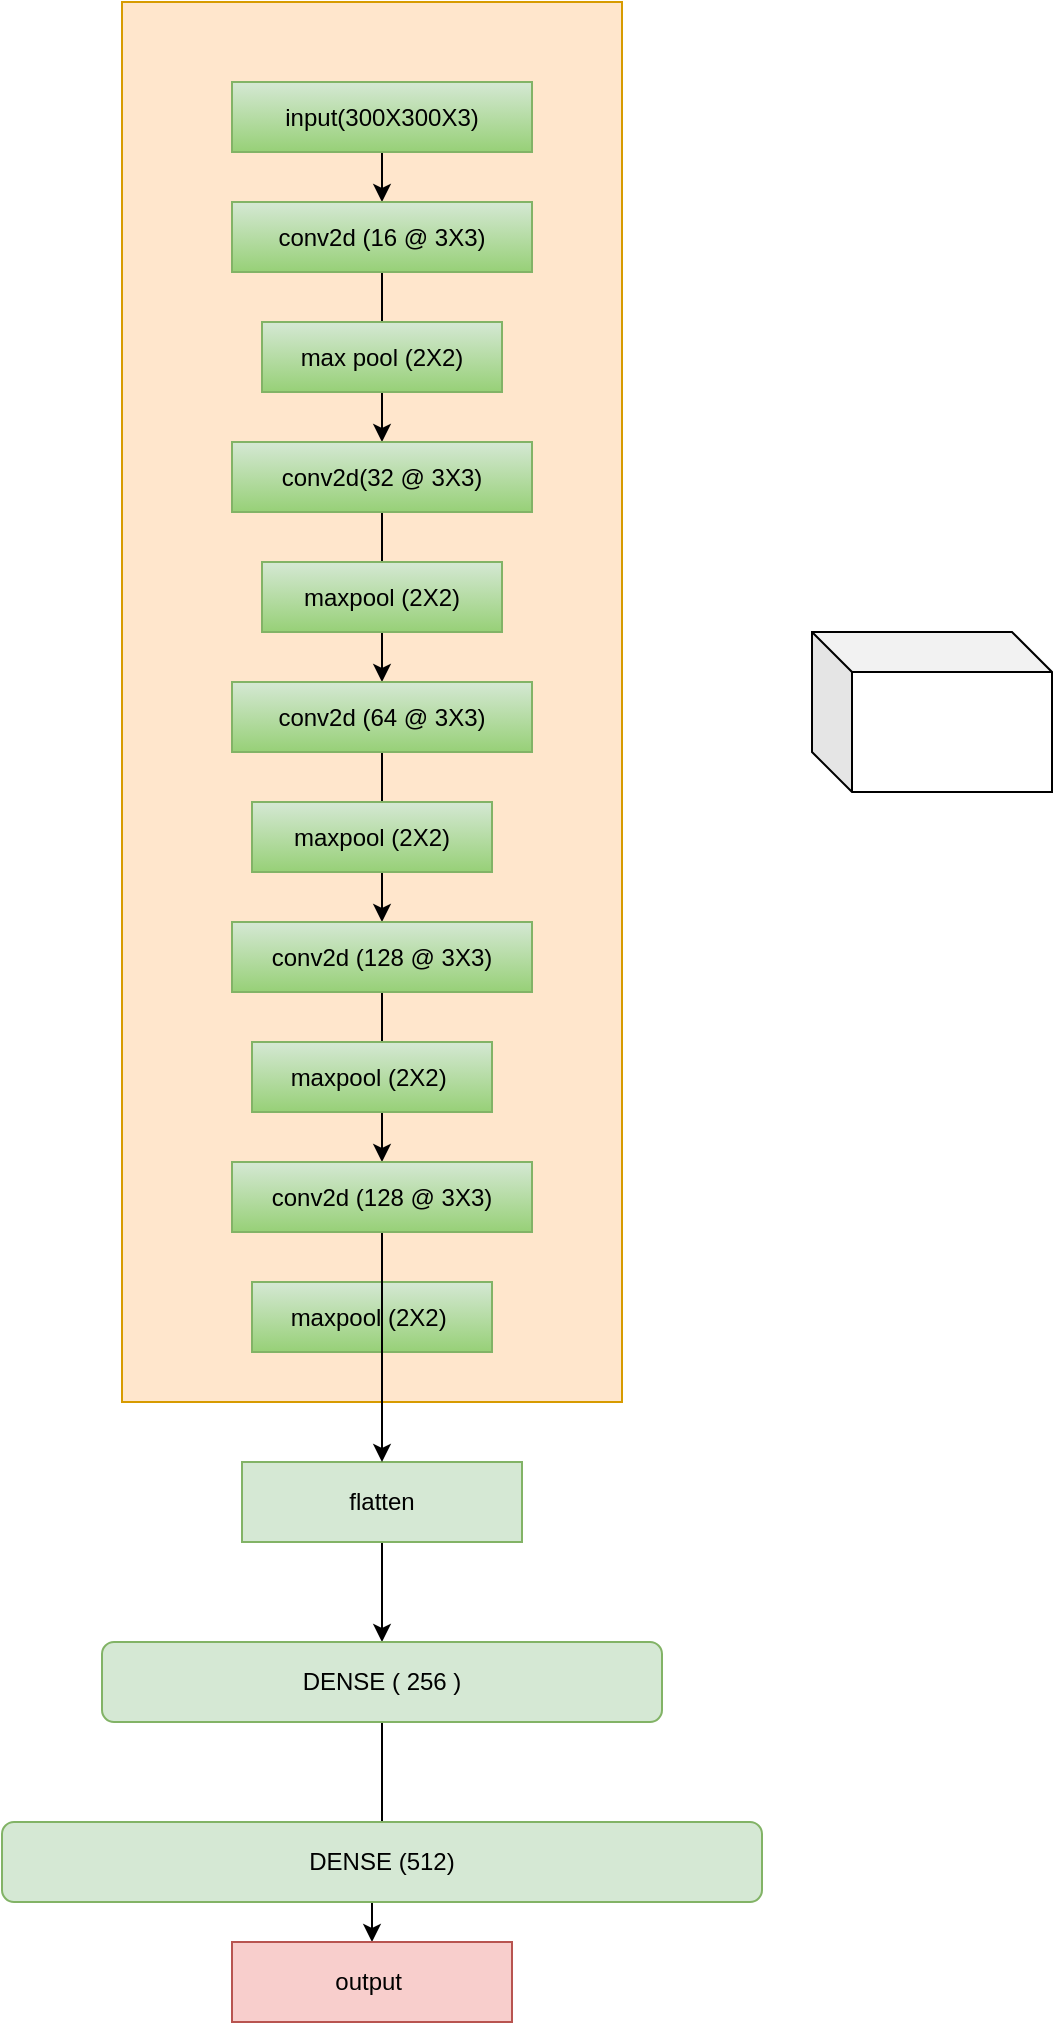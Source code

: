 <mxfile version="26.2.14">
  <diagram name="Page-1" id="5LJKOJJYJkIzFEjcvx2G">
    <mxGraphModel dx="808" dy="413" grid="1" gridSize="10" guides="1" tooltips="1" connect="1" arrows="1" fold="1" page="1" pageScale="1" pageWidth="850" pageHeight="1100" math="0" shadow="0">
      <root>
        <mxCell id="0" />
        <mxCell id="1" parent="0" />
        <mxCell id="scA_LDVuSowCx7-Pzy7q-1" value="" style="rounded=0;whiteSpace=wrap;html=1;fillColor=#ffe6cc;strokeColor=#d79b00;" parent="1" vertex="1">
          <mxGeometry x="185" y="60" width="250" height="700" as="geometry" />
        </mxCell>
        <mxCell id="N0RZ98qjH66wWmyS8YTS-20" style="edgeStyle=orthogonalEdgeStyle;rounded=0;orthogonalLoop=1;jettySize=auto;html=1;exitX=0.5;exitY=1;exitDx=0;exitDy=0;entryX=0.5;entryY=0;entryDx=0;entryDy=0;" edge="1" parent="1" source="scA_LDVuSowCx7-Pzy7q-5" target="scA_LDVuSowCx7-Pzy7q-8">
          <mxGeometry relative="1" as="geometry" />
        </mxCell>
        <mxCell id="scA_LDVuSowCx7-Pzy7q-5" value="input(300X300X3)" style="rounded=0;whiteSpace=wrap;html=1;fillColor=#d5e8d4;strokeColor=#82b366;gradientColor=#97d077;" parent="1" vertex="1">
          <mxGeometry x="240" y="100" width="150" height="35" as="geometry" />
        </mxCell>
        <mxCell id="N0RZ98qjH66wWmyS8YTS-21" value="" style="edgeStyle=orthogonalEdgeStyle;rounded=0;orthogonalLoop=1;jettySize=auto;html=1;" edge="1" parent="1" source="scA_LDVuSowCx7-Pzy7q-8" target="scA_LDVuSowCx7-Pzy7q-10">
          <mxGeometry relative="1" as="geometry" />
        </mxCell>
        <mxCell id="scA_LDVuSowCx7-Pzy7q-8" value="conv2d (16 @ 3X3)" style="rounded=0;whiteSpace=wrap;html=1;fillColor=#d5e8d4;strokeColor=#82b366;gradientColor=#97d077;" parent="1" vertex="1">
          <mxGeometry x="240" y="160" width="150" height="35" as="geometry" />
        </mxCell>
        <mxCell id="scA_LDVuSowCx7-Pzy7q-9" value="max pool (2X2)" style="rounded=0;whiteSpace=wrap;html=1;fillColor=#d5e8d4;strokeColor=#82b366;gradientColor=#97d077;" parent="1" vertex="1">
          <mxGeometry x="255" y="220" width="120" height="35" as="geometry" />
        </mxCell>
        <mxCell id="N0RZ98qjH66wWmyS8YTS-22" value="" style="edgeStyle=orthogonalEdgeStyle;rounded=0;orthogonalLoop=1;jettySize=auto;html=1;" edge="1" parent="1" source="scA_LDVuSowCx7-Pzy7q-10" target="scA_LDVuSowCx7-Pzy7q-12">
          <mxGeometry relative="1" as="geometry" />
        </mxCell>
        <mxCell id="scA_LDVuSowCx7-Pzy7q-10" value="conv2d(32 @ 3X3)" style="rounded=0;whiteSpace=wrap;html=1;fillColor=#d5e8d4;strokeColor=#82b366;gradientColor=#97d077;" parent="1" vertex="1">
          <mxGeometry x="240" y="280" width="150" height="35" as="geometry" />
        </mxCell>
        <mxCell id="scA_LDVuSowCx7-Pzy7q-11" value="maxpool (2X2)" style="rounded=0;whiteSpace=wrap;html=1;fillColor=#d5e8d4;strokeColor=#82b366;gradientColor=#97d077;" parent="1" vertex="1">
          <mxGeometry x="255" y="340" width="120" height="35" as="geometry" />
        </mxCell>
        <mxCell id="N0RZ98qjH66wWmyS8YTS-23" value="" style="edgeStyle=orthogonalEdgeStyle;rounded=0;orthogonalLoop=1;jettySize=auto;html=1;" edge="1" parent="1" source="scA_LDVuSowCx7-Pzy7q-12" target="scA_LDVuSowCx7-Pzy7q-14">
          <mxGeometry relative="1" as="geometry" />
        </mxCell>
        <mxCell id="scA_LDVuSowCx7-Pzy7q-12" value="conv2d (64 @ 3X3)" style="rounded=0;whiteSpace=wrap;html=1;fillColor=#d5e8d4;strokeColor=#82b366;gradientColor=#97d077;" parent="1" vertex="1">
          <mxGeometry x="240" y="400" width="150" height="35" as="geometry" />
        </mxCell>
        <mxCell id="scA_LDVuSowCx7-Pzy7q-13" value="maxpool (2X2)" style="rounded=0;whiteSpace=wrap;html=1;fillColor=#d5e8d4;strokeColor=#82b366;gradientColor=#97d077;" parent="1" vertex="1">
          <mxGeometry x="250" y="460" width="120" height="35" as="geometry" />
        </mxCell>
        <mxCell id="N0RZ98qjH66wWmyS8YTS-24" value="" style="edgeStyle=orthogonalEdgeStyle;rounded=0;orthogonalLoop=1;jettySize=auto;html=1;" edge="1" parent="1" source="scA_LDVuSowCx7-Pzy7q-14" target="scA_LDVuSowCx7-Pzy7q-16">
          <mxGeometry relative="1" as="geometry" />
        </mxCell>
        <mxCell id="scA_LDVuSowCx7-Pzy7q-14" value="conv2d (128 @ 3X3)" style="rounded=0;whiteSpace=wrap;html=1;fillColor=#d5e8d4;strokeColor=#82b366;gradientColor=#97d077;" parent="1" vertex="1">
          <mxGeometry x="240" y="520" width="150" height="35" as="geometry" />
        </mxCell>
        <mxCell id="scA_LDVuSowCx7-Pzy7q-15" value="maxpool (2X2)&amp;nbsp;" style="rounded=0;whiteSpace=wrap;html=1;fillColor=#d5e8d4;strokeColor=#82b366;gradientColor=#97d077;" parent="1" vertex="1">
          <mxGeometry x="250" y="580" width="120" height="35" as="geometry" />
        </mxCell>
        <mxCell id="scA_LDVuSowCx7-Pzy7q-17" value="maxpool (2X2)&amp;nbsp;" style="rounded=0;whiteSpace=wrap;html=1;fillColor=#d5e8d4;strokeColor=#82b366;gradientColor=#97d077;" parent="1" vertex="1">
          <mxGeometry x="250" y="700" width="120" height="35" as="geometry" />
        </mxCell>
        <mxCell id="N0RZ98qjH66wWmyS8YTS-26" value="" style="edgeStyle=orthogonalEdgeStyle;rounded=0;orthogonalLoop=1;jettySize=auto;html=1;" edge="1" parent="1" source="gRfCRlDx8FtrszLpuUly-6" target="gRfCRlDx8FtrszLpuUly-12">
          <mxGeometry relative="1" as="geometry" />
        </mxCell>
        <mxCell id="gRfCRlDx8FtrszLpuUly-6" value="flatten" style="rounded=0;whiteSpace=wrap;html=1;fillColor=#d5e8d4;strokeColor=#82b366;" parent="1" vertex="1">
          <mxGeometry x="245" y="790" width="140" height="40" as="geometry" />
        </mxCell>
        <mxCell id="N0RZ98qjH66wWmyS8YTS-27" value="" style="edgeStyle=orthogonalEdgeStyle;rounded=0;orthogonalLoop=1;jettySize=auto;html=1;" edge="1" parent="1" source="gRfCRlDx8FtrszLpuUly-12" target="gRfCRlDx8FtrszLpuUly-19">
          <mxGeometry relative="1" as="geometry" />
        </mxCell>
        <mxCell id="gRfCRlDx8FtrszLpuUly-12" value="DENSE ( 256 )" style="rounded=1;whiteSpace=wrap;html=1;fillColor=#d5e8d4;strokeColor=#82b366;" parent="1" vertex="1">
          <mxGeometry x="175" y="880" width="280" height="40" as="geometry" />
        </mxCell>
        <mxCell id="gRfCRlDx8FtrszLpuUly-13" value="DENSE (512)" style="rounded=1;whiteSpace=wrap;html=1;fillColor=#d5e8d4;strokeColor=#82b366;" parent="1" vertex="1">
          <mxGeometry x="125" y="970" width="380" height="40" as="geometry" />
        </mxCell>
        <mxCell id="gRfCRlDx8FtrszLpuUly-19" value="output&amp;nbsp;" style="rounded=0;whiteSpace=wrap;html=1;fillColor=#f8cecc;strokeColor=#b85450;" parent="1" vertex="1">
          <mxGeometry x="240" y="1030" width="140" height="40" as="geometry" />
        </mxCell>
        <mxCell id="N0RZ98qjH66wWmyS8YTS-25" value="" style="edgeStyle=orthogonalEdgeStyle;rounded=0;orthogonalLoop=1;jettySize=auto;html=1;" edge="1" parent="1" source="scA_LDVuSowCx7-Pzy7q-16" target="gRfCRlDx8FtrszLpuUly-6">
          <mxGeometry relative="1" as="geometry" />
        </mxCell>
        <mxCell id="scA_LDVuSowCx7-Pzy7q-16" value="conv2d (128 @ 3X3)" style="rounded=0;whiteSpace=wrap;html=1;fillColor=#d5e8d4;strokeColor=#82b366;gradientColor=#97d077;" parent="1" vertex="1">
          <mxGeometry x="240" y="640" width="150" height="35" as="geometry" />
        </mxCell>
        <mxCell id="N0RZ98qjH66wWmyS8YTS-28" value="" style="shape=cube;whiteSpace=wrap;html=1;boundedLbl=1;backgroundOutline=1;darkOpacity=0.05;darkOpacity2=0.1;" vertex="1" parent="1">
          <mxGeometry x="530" y="375" width="120" height="80" as="geometry" />
        </mxCell>
      </root>
    </mxGraphModel>
  </diagram>
</mxfile>
